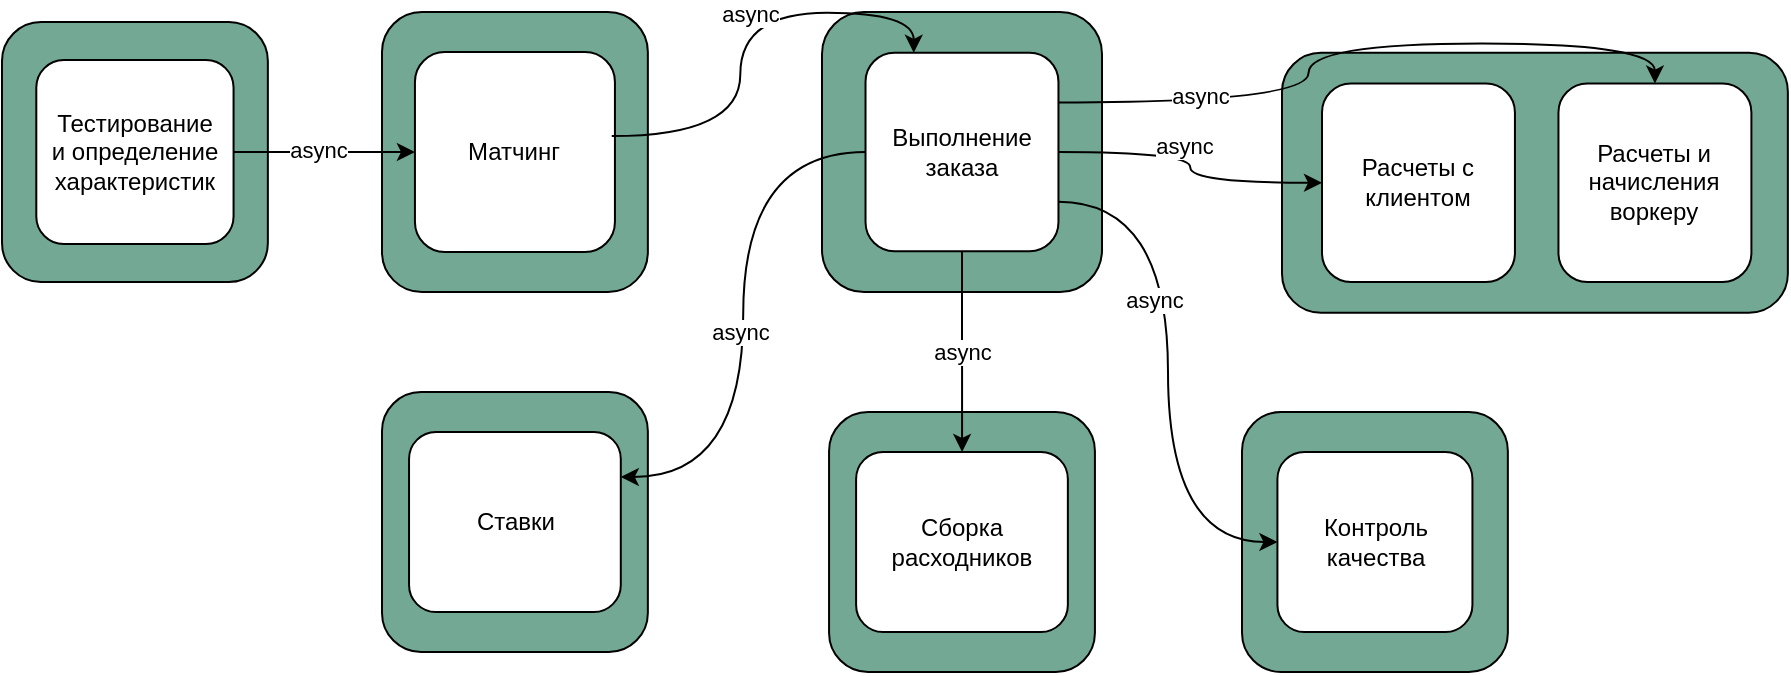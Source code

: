 <mxfile version="22.1.2" type="device">
  <diagram name="Page-1" id="6-ypodGU4imuhWLOmmUE">
    <mxGraphModel dx="1301" dy="737" grid="1" gridSize="10" guides="1" tooltips="1" connect="1" arrows="1" fold="1" page="1" pageScale="1" pageWidth="1169" pageHeight="827" math="0" shadow="0">
      <root>
        <mxCell id="0" />
        <mxCell id="1" parent="0" />
        <mxCell id="eoqk6A9xwnbWi6nr3cbr-12" value="" style="rounded=1;whiteSpace=wrap;html=1;fillColor=#73a894;container=0;" parent="1" vertex="1">
          <mxGeometry x="440" y="70" width="140" height="140" as="geometry" />
        </mxCell>
        <mxCell id="eoqk6A9xwnbWi6nr3cbr-23" value="" style="group" parent="1" vertex="1" connectable="0">
          <mxGeometry x="220" y="260" width="132.93" height="130" as="geometry" />
        </mxCell>
        <mxCell id="eoqk6A9xwnbWi6nr3cbr-11" value="" style="rounded=1;whiteSpace=wrap;html=1;fillColor=#73a894;container=0;" parent="eoqk6A9xwnbWi6nr3cbr-23" vertex="1">
          <mxGeometry width="132.93" height="130" as="geometry" />
        </mxCell>
        <mxCell id="wig7u1WO7MASWXM3mxRy-6" value="Ставки" style="rounded=1;whiteSpace=wrap;html=1;" parent="eoqk6A9xwnbWi6nr3cbr-23" vertex="1">
          <mxGeometry x="13.52" y="20" width="105.88" height="90" as="geometry" />
        </mxCell>
        <mxCell id="eoqk6A9xwnbWi6nr3cbr-22" value="" style="group" parent="1" vertex="1" connectable="0">
          <mxGeometry x="220" y="70.01" width="132.93" height="140" as="geometry" />
        </mxCell>
        <mxCell id="eoqk6A9xwnbWi6nr3cbr-6" value="" style="rounded=1;whiteSpace=wrap;html=1;fillColor=#73a894;container=0;" parent="eoqk6A9xwnbWi6nr3cbr-22" vertex="1">
          <mxGeometry width="132.93" height="140" as="geometry" />
        </mxCell>
        <mxCell id="WjcI0IljslNcq2KVw8x4-1" value="Матчинг" style="rounded=1;whiteSpace=wrap;html=1;container=0;" parent="eoqk6A9xwnbWi6nr3cbr-22" vertex="1">
          <mxGeometry x="16.47" y="20" width="100" height="100" as="geometry" />
        </mxCell>
        <mxCell id="eoqk6A9xwnbWi6nr3cbr-26" value="" style="group" parent="1" vertex="1" connectable="0">
          <mxGeometry x="30.0" y="75.01" width="132.93" height="130" as="geometry" />
        </mxCell>
        <mxCell id="eoqk6A9xwnbWi6nr3cbr-16" value="" style="rounded=1;whiteSpace=wrap;html=1;fillColor=#73a894;container=0;" parent="eoqk6A9xwnbWi6nr3cbr-26" vertex="1">
          <mxGeometry width="132.93" height="130" as="geometry" />
        </mxCell>
        <mxCell id="-GNpE_ClzCmvl6oZTril-1" value="Тестирование&lt;br&gt;и определение&lt;br&gt;характеристик" style="rounded=1;whiteSpace=wrap;html=1;" parent="eoqk6A9xwnbWi6nr3cbr-26" vertex="1">
          <mxGeometry x="17.15" y="18.99" width="98.63" height="92.02" as="geometry" />
        </mxCell>
        <mxCell id="eoqk6A9xwnbWi6nr3cbr-27" value="" style="group" parent="1" vertex="1" connectable="0">
          <mxGeometry x="650" y="270" width="132.93" height="130" as="geometry" />
        </mxCell>
        <mxCell id="eoqk6A9xwnbWi6nr3cbr-14" value="" style="rounded=1;whiteSpace=wrap;html=1;fillColor=#73a894;container=0;" parent="eoqk6A9xwnbWi6nr3cbr-27" vertex="1">
          <mxGeometry width="132.93" height="130" as="geometry" />
        </mxCell>
        <mxCell id="wig7u1WO7MASWXM3mxRy-10" value="Контроль&lt;br&gt;качества" style="rounded=1;whiteSpace=wrap;html=1;" parent="eoqk6A9xwnbWi6nr3cbr-27" vertex="1">
          <mxGeometry x="17.715" y="20" width="97.5" height="90" as="geometry" />
        </mxCell>
        <mxCell id="eoqk6A9xwnbWi6nr3cbr-31" value="" style="group" parent="1" vertex="1" connectable="0">
          <mxGeometry x="443.53" y="270" width="132.93" height="130" as="geometry" />
        </mxCell>
        <mxCell id="eoqk6A9xwnbWi6nr3cbr-15" value="" style="rounded=1;whiteSpace=wrap;html=1;fillColor=#73a894;container=0;" parent="eoqk6A9xwnbWi6nr3cbr-31" vertex="1">
          <mxGeometry width="132.93" height="130" as="geometry" />
        </mxCell>
        <mxCell id="wig7u1WO7MASWXM3mxRy-9" value="Сборка&lt;br&gt;расходников" style="rounded=1;whiteSpace=wrap;html=1;" parent="eoqk6A9xwnbWi6nr3cbr-31" vertex="1">
          <mxGeometry x="13.52" y="20" width="105.88" height="90" as="geometry" />
        </mxCell>
        <mxCell id="wig7u1WO7MASWXM3mxRy-5" value="Выполнение заказа" style="rounded=1;whiteSpace=wrap;html=1;container=0;" parent="1" vertex="1">
          <mxGeometry x="461.76" y="90.39" width="96.47" height="99.23" as="geometry" />
        </mxCell>
        <mxCell id="eoqk6A9xwnbWi6nr3cbr-28" value="" style="group" parent="1" vertex="1" connectable="0">
          <mxGeometry x="790" y="90.39" width="132.93" height="130" as="geometry" />
        </mxCell>
        <mxCell id="eoqk6A9xwnbWi6nr3cbr-13" value="" style="rounded=1;whiteSpace=wrap;html=1;fillColor=#73a894;container=0;" parent="eoqk6A9xwnbWi6nr3cbr-28" vertex="1">
          <mxGeometry x="-120" width="252.93" height="130" as="geometry" />
        </mxCell>
        <mxCell id="AJUJlFNlzwgCinhVkK3E-3" value="Расчеты и начисления воркеру" style="rounded=1;whiteSpace=wrap;html=1;container=0;" parent="eoqk6A9xwnbWi6nr3cbr-28" vertex="1">
          <mxGeometry x="18.23" y="15.38" width="96.47" height="99.23" as="geometry" />
        </mxCell>
        <mxCell id="AJUJlFNlzwgCinhVkK3E-1" value="Расчеты с клиентом" style="rounded=1;whiteSpace=wrap;html=1;container=0;" parent="eoqk6A9xwnbWi6nr3cbr-28" vertex="1">
          <mxGeometry x="-100" y="15.38" width="96.47" height="99.23" as="geometry" />
        </mxCell>
        <mxCell id="8-Uxm5Fo6xMZ_36PzOJS-2" style="edgeStyle=orthogonalEdgeStyle;orthogonalLoop=1;jettySize=auto;html=1;curved=1;startArrow=classic;startFill=1;strokeColor=default;endArrow=none;endFill=0;exitX=0.25;exitY=0;exitDx=0;exitDy=0;entryX=0.984;entryY=0.42;entryDx=0;entryDy=0;entryPerimeter=0;" parent="1" source="wig7u1WO7MASWXM3mxRy-5" target="WjcI0IljslNcq2KVw8x4-1" edge="1">
          <mxGeometry relative="1" as="geometry" />
        </mxCell>
        <mxCell id="8-Uxm5Fo6xMZ_36PzOJS-3" value="async" style="edgeLabel;html=1;align=center;verticalAlign=middle;resizable=0;points=[];" parent="8-Uxm5Fo6xMZ_36PzOJS-2" vertex="1" connectable="0">
          <mxGeometry x="-0.08" y="5" relative="1" as="geometry">
            <mxPoint as="offset" />
          </mxGeometry>
        </mxCell>
        <mxCell id="wig7u1WO7MASWXM3mxRy-4" style="edgeStyle=orthogonalEdgeStyle;orthogonalLoop=1;jettySize=auto;html=1;exitX=1;exitY=0.75;exitDx=0;exitDy=0;entryX=0;entryY=0.5;entryDx=0;entryDy=0;curved=1;endArrow=classic;endFill=1;" parent="1" source="wig7u1WO7MASWXM3mxRy-5" target="wig7u1WO7MASWXM3mxRy-10" edge="1">
          <mxGeometry relative="1" as="geometry" />
        </mxCell>
        <mxCell id="eoqk6A9xwnbWi6nr3cbr-36" value="async" style="edgeLabel;html=1;align=center;verticalAlign=middle;resizable=0;points=[];" parent="wig7u1WO7MASWXM3mxRy-4" vertex="1" connectable="0">
          <mxGeometry x="-0.259" y="-7" relative="1" as="geometry">
            <mxPoint as="offset" />
          </mxGeometry>
        </mxCell>
        <mxCell id="fpALSdUo2TDQL6afOGSB-15" value="" style="edgeStyle=orthogonalEdgeStyle;orthogonalLoop=1;jettySize=auto;html=1;endArrow=classic;endFill=1;curved=1;exitX=0.5;exitY=1;exitDx=0;exitDy=0;startArrow=none;startFill=0;" parent="1" source="wig7u1WO7MASWXM3mxRy-5" target="wig7u1WO7MASWXM3mxRy-9" edge="1">
          <mxGeometry relative="1" as="geometry" />
        </mxCell>
        <mxCell id="eoqk6A9xwnbWi6nr3cbr-38" value="async" style="edgeLabel;html=1;align=center;verticalAlign=middle;resizable=0;points=[];" parent="fpALSdUo2TDQL6afOGSB-15" vertex="1" connectable="0">
          <mxGeometry x="0.004" relative="1" as="geometry">
            <mxPoint as="offset" />
          </mxGeometry>
        </mxCell>
        <mxCell id="fpALSdUo2TDQL6afOGSB-17" value="" style="edgeStyle=orthogonalEdgeStyle;orthogonalLoop=1;jettySize=auto;html=1;curved=1;endArrow=classic;endFill=1;entryX=1;entryY=0.25;entryDx=0;entryDy=0;" parent="1" source="wig7u1WO7MASWXM3mxRy-5" target="wig7u1WO7MASWXM3mxRy-6" edge="1">
          <mxGeometry relative="1" as="geometry" />
        </mxCell>
        <mxCell id="eoqk6A9xwnbWi6nr3cbr-39" value="async" style="edgeLabel;html=1;align=center;verticalAlign=middle;resizable=0;points=[];" parent="fpALSdUo2TDQL6afOGSB-17" vertex="1" connectable="0">
          <mxGeometry x="0.056" y="-2" relative="1" as="geometry">
            <mxPoint as="offset" />
          </mxGeometry>
        </mxCell>
        <mxCell id="8-Uxm5Fo6xMZ_36PzOJS-4" style="edgeStyle=orthogonalEdgeStyle;orthogonalLoop=1;jettySize=auto;html=1;exitX=1;exitY=0.5;exitDx=0;exitDy=0;entryX=0;entryY=0.5;entryDx=0;entryDy=0;curved=1;" parent="1" source="-GNpE_ClzCmvl6oZTril-1" target="WjcI0IljslNcq2KVw8x4-1" edge="1">
          <mxGeometry relative="1" as="geometry" />
        </mxCell>
        <mxCell id="8-Uxm5Fo6xMZ_36PzOJS-5" value="async" style="edgeLabel;html=1;align=center;verticalAlign=middle;resizable=0;points=[];" parent="8-Uxm5Fo6xMZ_36PzOJS-4" vertex="1" connectable="0">
          <mxGeometry x="-0.09" y="1" relative="1" as="geometry">
            <mxPoint as="offset" />
          </mxGeometry>
        </mxCell>
        <mxCell id="AJUJlFNlzwgCinhVkK3E-5" style="edgeStyle=orthogonalEdgeStyle;orthogonalLoop=1;jettySize=auto;html=1;exitX=1;exitY=0.5;exitDx=0;exitDy=0;curved=1;entryX=0;entryY=0.5;entryDx=0;entryDy=0;" parent="1" source="wig7u1WO7MASWXM3mxRy-5" target="AJUJlFNlzwgCinhVkK3E-1" edge="1">
          <mxGeometry relative="1" as="geometry" />
        </mxCell>
        <mxCell id="8-Uxm5Fo6xMZ_36PzOJS-1" value="async" style="edgeLabel;html=1;align=center;verticalAlign=middle;resizable=0;points=[];" parent="AJUJlFNlzwgCinhVkK3E-5" vertex="1" connectable="0">
          <mxGeometry x="-0.149" y="3" relative="1" as="geometry">
            <mxPoint as="offset" />
          </mxGeometry>
        </mxCell>
        <mxCell id="bkQtXobQtBP0Dc0NKUnb-2" style="edgeStyle=orthogonalEdgeStyle;orthogonalLoop=1;jettySize=auto;html=1;exitX=1;exitY=0.25;exitDx=0;exitDy=0;entryX=0.5;entryY=0;entryDx=0;entryDy=0;curved=1;" edge="1" parent="1" source="wig7u1WO7MASWXM3mxRy-5" target="AJUJlFNlzwgCinhVkK3E-3">
          <mxGeometry relative="1" as="geometry" />
        </mxCell>
        <mxCell id="bkQtXobQtBP0Dc0NKUnb-3" value="async" style="edgeLabel;html=1;align=center;verticalAlign=middle;resizable=0;points=[];" vertex="1" connectable="0" parent="bkQtXobQtBP0Dc0NKUnb-2">
          <mxGeometry x="-0.591" y="3" relative="1" as="geometry">
            <mxPoint as="offset" />
          </mxGeometry>
        </mxCell>
      </root>
    </mxGraphModel>
  </diagram>
</mxfile>
